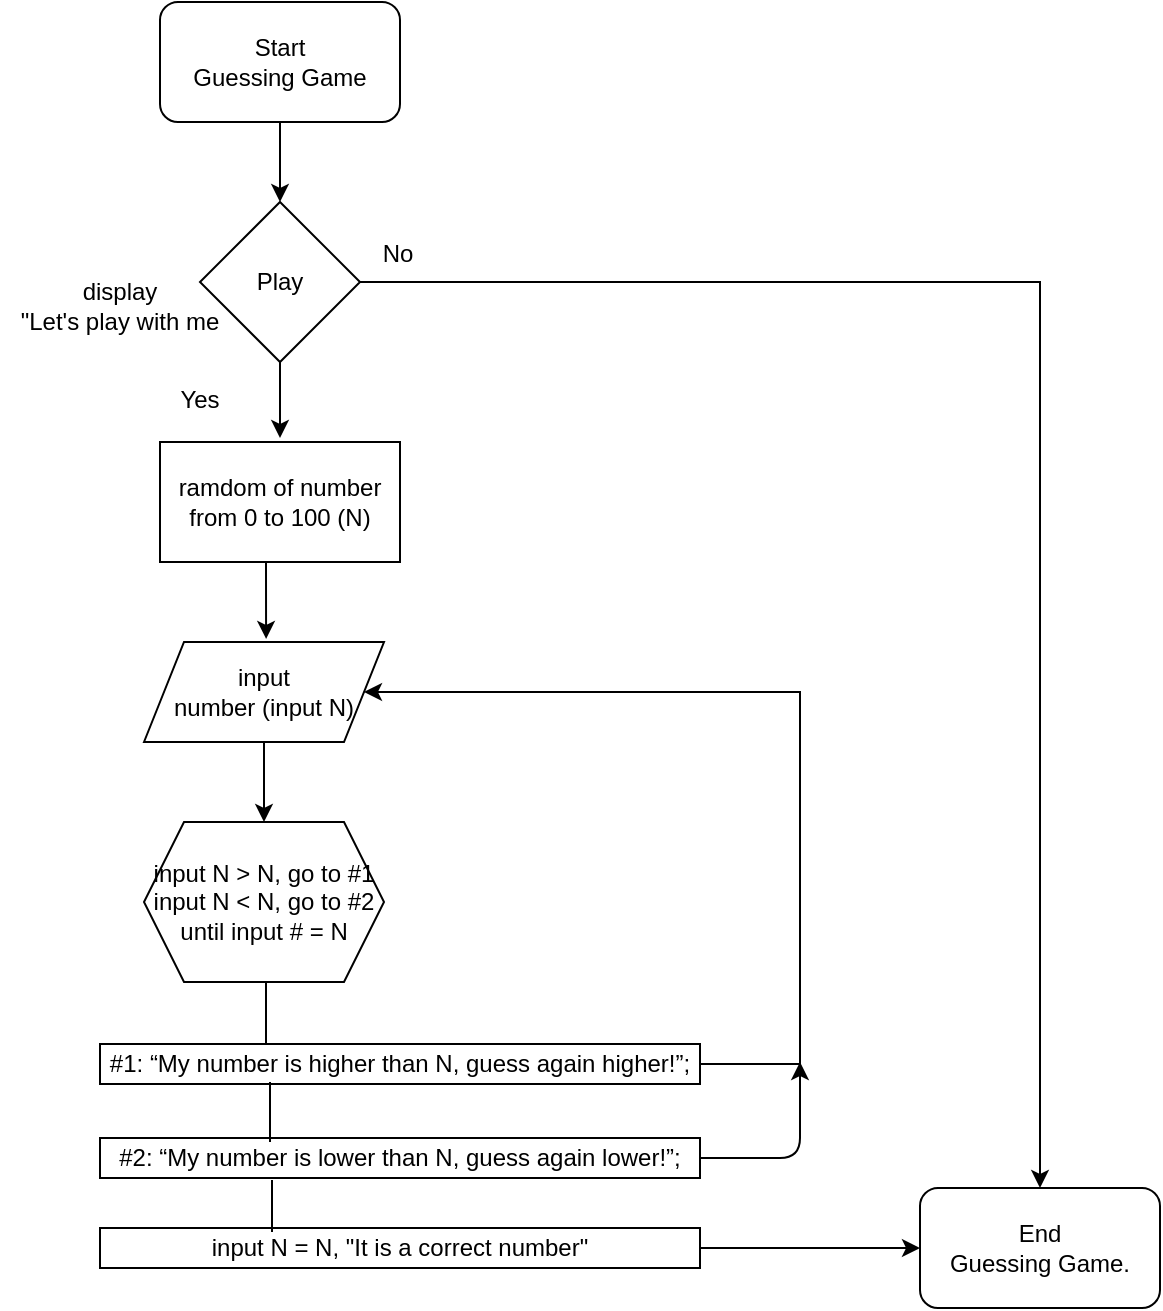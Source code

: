 <mxfile>
    <diagram id="pCJ0aDSLDDRM6cMlj_6n" name="Page-1">
        <mxGraphModel dx="754" dy="1599" grid="1" gridSize="10" guides="1" tooltips="1" connect="1" arrows="1" fold="1" page="1" pageScale="1" pageWidth="827" pageHeight="1169" math="0" shadow="0">
            <root>
                <mxCell id="0"/>
                <mxCell id="1" parent="0"/>
                <mxCell id="23" style="edgeStyle=orthogonalEdgeStyle;rounded=0;orthogonalLoop=1;jettySize=auto;html=1;exitX=0.5;exitY=1;exitDx=0;exitDy=0;entryX=0.592;entryY=-0.031;entryDx=0;entryDy=0;entryPerimeter=0;" parent="1" edge="1">
                    <mxGeometry relative="1" as="geometry">
                        <mxPoint x="130" y="-840" as="sourcePoint"/>
                        <mxPoint x="133.04" y="-801.55" as="targetPoint"/>
                    </mxGeometry>
                </mxCell>
                <mxCell id="3" value="ramdom of number&lt;br&gt;from 0 to 100 (N)" style="rounded=0;whiteSpace=wrap;html=1;" parent="1" vertex="1">
                    <mxGeometry x="80" y="-900" width="120" height="60" as="geometry"/>
                </mxCell>
                <mxCell id="5" value="Start&lt;br&gt;Guessing Game" style="rounded=1;whiteSpace=wrap;html=1;" parent="1" vertex="1">
                    <mxGeometry x="80" y="-1120" width="120" height="60" as="geometry"/>
                </mxCell>
                <mxCell id="10" value="" style="edgeStyle=orthogonalEdgeStyle;rounded=0;orthogonalLoop=1;jettySize=auto;html=1;entryX=0.5;entryY=0;entryDx=0;entryDy=0;exitX=0.5;exitY=1;exitDx=0;exitDy=0;" parent="1" source="5" edge="1">
                    <mxGeometry relative="1" as="geometry">
                        <mxPoint x="140" y="-1020" as="targetPoint"/>
                    </mxGeometry>
                </mxCell>
                <mxCell id="9" style="edgeStyle=orthogonalEdgeStyle;rounded=0;orthogonalLoop=1;jettySize=auto;html=1;exitX=0.5;exitY=1;exitDx=0;exitDy=0;entryX=0.5;entryY=0;entryDx=0;entryDy=0;" parent="1" edge="1">
                    <mxGeometry relative="1" as="geometry">
                        <mxPoint x="140" y="-942" as="sourcePoint"/>
                        <mxPoint x="140" y="-902" as="targetPoint"/>
                        <Array as="points">
                            <mxPoint x="140" y="-912"/>
                            <mxPoint x="140" y="-912"/>
                        </Array>
                    </mxGeometry>
                </mxCell>
                <mxCell id="11" value="Yes" style="text;html=1;strokeColor=none;fillColor=none;align=center;verticalAlign=middle;whiteSpace=wrap;rounded=0;" parent="1" vertex="1">
                    <mxGeometry x="80" y="-931" width="40" height="20" as="geometry"/>
                </mxCell>
                <mxCell id="14" value="No" style="text;html=1;strokeColor=none;fillColor=none;align=center;verticalAlign=middle;whiteSpace=wrap;rounded=0;" parent="1" vertex="1">
                    <mxGeometry x="179" y="-1004" width="40" height="20" as="geometry"/>
                </mxCell>
                <mxCell id="16" style="edgeStyle=orthogonalEdgeStyle;rounded=0;orthogonalLoop=1;jettySize=auto;html=1;exitX=1;exitY=0.5;exitDx=0;exitDy=0;entryX=0.5;entryY=0;entryDx=0;entryDy=0;" parent="1" source="15" target="18" edge="1">
                    <mxGeometry relative="1" as="geometry">
                        <mxPoint x="520" y="-740" as="targetPoint"/>
                    </mxGeometry>
                </mxCell>
                <mxCell id="15" value="Play" style="rhombus;whiteSpace=wrap;html=1;" parent="1" vertex="1">
                    <mxGeometry x="100" y="-1020" width="80" height="80" as="geometry"/>
                </mxCell>
                <mxCell id="18" value="End&lt;br&gt;Guessing Game." style="rounded=1;whiteSpace=wrap;html=1;" parent="1" vertex="1">
                    <mxGeometry x="460" y="-527" width="120" height="60" as="geometry"/>
                </mxCell>
                <mxCell id="19" value="display&lt;br&gt;&quot;Let's play with me" style="text;html=1;strokeColor=none;fillColor=none;align=center;verticalAlign=middle;whiteSpace=wrap;rounded=0;" parent="1" vertex="1">
                    <mxGeometry y="-978" width="120" height="20" as="geometry"/>
                </mxCell>
                <mxCell id="21" value="input&lt;br&gt;number (input N)" style="shape=parallelogram;perimeter=parallelogramPerimeter;whiteSpace=wrap;html=1;fixedSize=1;" parent="1" vertex="1">
                    <mxGeometry x="72" y="-800" width="120" height="50" as="geometry"/>
                </mxCell>
                <mxCell id="27" value="" style="endArrow=classic;html=1;exitX=0.5;exitY=1;exitDx=0;exitDy=0;entryX=0.5;entryY=0;entryDx=0;entryDy=0;" parent="1" edge="1">
                    <mxGeometry width="50" height="50" relative="1" as="geometry">
                        <mxPoint x="132" y="-750" as="sourcePoint"/>
                        <mxPoint x="132" y="-710" as="targetPoint"/>
                        <Array as="points"/>
                    </mxGeometry>
                </mxCell>
                <mxCell id="28" value="input N &amp;gt; N, go to #1&lt;br&gt;input N &amp;lt; N, go to #2&lt;br&gt;until input # = N" style="shape=hexagon;perimeter=hexagonPerimeter2;whiteSpace=wrap;html=1;fixedSize=1;" parent="1" vertex="1">
                    <mxGeometry x="72" y="-710" width="120" height="80" as="geometry"/>
                </mxCell>
                <mxCell id="42" style="edgeStyle=orthogonalEdgeStyle;rounded=0;orthogonalLoop=1;jettySize=auto;html=1;exitX=1;exitY=0.5;exitDx=0;exitDy=0;entryX=1;entryY=0.5;entryDx=0;entryDy=0;" parent="1" source="29" target="21" edge="1">
                    <mxGeometry relative="1" as="geometry">
                        <mxPoint x="400" y="-790" as="targetPoint"/>
                        <mxPoint x="350" y="-609" as="sourcePoint"/>
                        <Array as="points">
                            <mxPoint x="400" y="-589"/>
                            <mxPoint x="400" y="-775"/>
                        </Array>
                    </mxGeometry>
                </mxCell>
                <mxCell id="29" value="#1: “My number is higher than N, guess again higher!”;" style="rounded=0;whiteSpace=wrap;html=1;" parent="1" vertex="1">
                    <mxGeometry x="50" y="-599" width="300" height="20" as="geometry"/>
                </mxCell>
                <mxCell id="30" value="#2: “My number is lower than N, guess again lower!”;" style="rounded=0;whiteSpace=wrap;html=1;" parent="1" vertex="1">
                    <mxGeometry x="50" y="-552" width="300" height="20" as="geometry"/>
                </mxCell>
                <mxCell id="31" value="" style="endArrow=none;html=1;" parent="1" edge="1">
                    <mxGeometry width="50" height="50" relative="1" as="geometry">
                        <mxPoint x="133" y="-599" as="sourcePoint"/>
                        <mxPoint x="133" y="-630" as="targetPoint"/>
                    </mxGeometry>
                </mxCell>
                <mxCell id="35" value="" style="endArrow=none;html=1;" parent="1" edge="1">
                    <mxGeometry width="50" height="50" relative="1" as="geometry">
                        <mxPoint x="135" y="-550" as="sourcePoint"/>
                        <mxPoint x="135" y="-580" as="targetPoint"/>
                    </mxGeometry>
                </mxCell>
                <mxCell id="36" value="input N = N, &quot;It is a correct number&quot;" style="rounded=0;whiteSpace=wrap;html=1;" parent="1" vertex="1">
                    <mxGeometry x="50" y="-507" width="300" height="20" as="geometry"/>
                </mxCell>
                <mxCell id="37" value="" style="endArrow=none;html=1;" parent="1" edge="1">
                    <mxGeometry width="50" height="50" relative="1" as="geometry">
                        <mxPoint x="136" y="-505" as="sourcePoint"/>
                        <mxPoint x="136" y="-531" as="targetPoint"/>
                    </mxGeometry>
                </mxCell>
                <mxCell id="41" value="" style="endArrow=classic;html=1;exitX=1;exitY=0.5;exitDx=0;exitDy=0;entryX=0;entryY=0.5;entryDx=0;entryDy=0;" parent="1" source="36" target="18" edge="1">
                    <mxGeometry width="50" height="50" relative="1" as="geometry">
                        <mxPoint x="389" y="-457" as="sourcePoint"/>
                        <mxPoint x="439" y="-507" as="targetPoint"/>
                    </mxGeometry>
                </mxCell>
                <mxCell id="43" value="" style="endArrow=classic;html=1;exitX=1;exitY=0.5;exitDx=0;exitDy=0;" parent="1" source="30" edge="1">
                    <mxGeometry width="50" height="50" relative="1" as="geometry">
                        <mxPoint x="389" y="-529" as="sourcePoint"/>
                        <mxPoint x="400" y="-590" as="targetPoint"/>
                        <Array as="points">
                            <mxPoint x="400" y="-542"/>
                        </Array>
                    </mxGeometry>
                </mxCell>
            </root>
        </mxGraphModel>
    </diagram>
</mxfile>